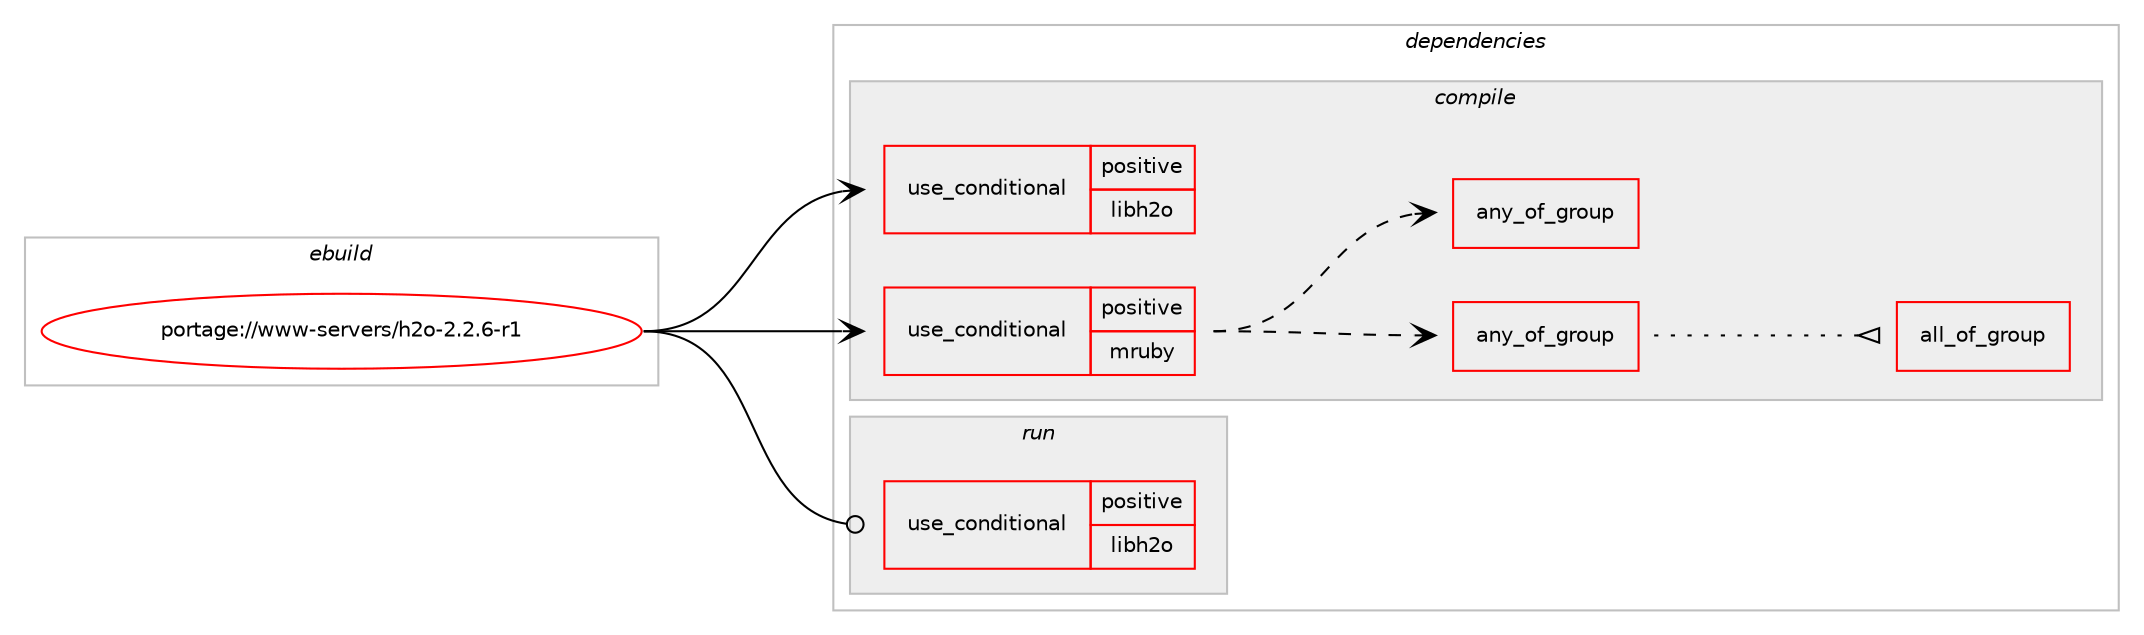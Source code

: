 digraph prolog {

# *************
# Graph options
# *************

newrank=true;
concentrate=true;
compound=true;
graph [rankdir=LR,fontname=Helvetica,fontsize=10,ranksep=1.5];#, ranksep=2.5, nodesep=0.2];
edge  [arrowhead=vee];
node  [fontname=Helvetica,fontsize=10];

# **********
# The ebuild
# **********

subgraph cluster_leftcol {
color=gray;
rank=same;
label=<<i>ebuild</i>>;
id [label="portage://www-servers/h2o-2.2.6-r1", color=red, width=4, href="../www-servers/h2o-2.2.6-r1.svg"];
}

# ****************
# The dependencies
# ****************

subgraph cluster_midcol {
color=gray;
label=<<i>dependencies</i>>;
subgraph cluster_compile {
fillcolor="#eeeeee";
style=filled;
label=<<i>compile</i>>;
subgraph cond4184 {
dependency6657 [label=<<TABLE BORDER="0" CELLBORDER="1" CELLSPACING="0" CELLPADDING="4"><TR><TD ROWSPAN="3" CELLPADDING="10">use_conditional</TD></TR><TR><TD>positive</TD></TR><TR><TD>libh2o</TD></TR></TABLE>>, shape=none, color=red];
# *** BEGIN UNKNOWN DEPENDENCY TYPE (TODO) ***
# dependency6657 -> package_dependency(portage://www-servers/h2o-2.2.6-r1,install,no,dev-libs,libuv,none,[,,],[],[])
# *** END UNKNOWN DEPENDENCY TYPE (TODO) ***

}
id:e -> dependency6657:w [weight=20,style="solid",arrowhead="vee"];
subgraph cond4185 {
dependency6658 [label=<<TABLE BORDER="0" CELLBORDER="1" CELLSPACING="0" CELLPADDING="4"><TR><TD ROWSPAN="3" CELLPADDING="10">use_conditional</TD></TR><TR><TD>positive</TD></TR><TR><TD>mruby</TD></TR></TABLE>>, shape=none, color=red];
subgraph any139 {
dependency6659 [label=<<TABLE BORDER="0" CELLBORDER="1" CELLSPACING="0" CELLPADDING="4"><TR><TD CELLPADDING="10">any_of_group</TD></TR></TABLE>>, shape=none, color=red];subgraph all8 {
dependency6660 [label=<<TABLE BORDER="0" CELLBORDER="1" CELLSPACING="0" CELLPADDING="4"><TR><TD CELLPADDING="10">all_of_group</TD></TR></TABLE>>, shape=none, color=red];# *** BEGIN UNKNOWN DEPENDENCY TYPE (TODO) ***
# dependency6660 -> package_dependency(portage://www-servers/h2o-2.2.6-r1,install,no,dev-lang,ruby,none,[,,],[slot(3.1)],[])
# *** END UNKNOWN DEPENDENCY TYPE (TODO) ***

# *** BEGIN UNKNOWN DEPENDENCY TYPE (TODO) ***
# dependency6660 -> package_dependency(portage://www-servers/h2o-2.2.6-r1,install,no,virtual,rubygems,none,[,,],[],[use(enable(ruby_targets_ruby31),negative)])
# *** END UNKNOWN DEPENDENCY TYPE (TODO) ***

}
dependency6659:e -> dependency6660:w [weight=20,style="dotted",arrowhead="oinv"];
}
dependency6658:e -> dependency6659:w [weight=20,style="dashed",arrowhead="vee"];
subgraph any140 {
dependency6661 [label=<<TABLE BORDER="0" CELLBORDER="1" CELLSPACING="0" CELLPADDING="4"><TR><TD CELLPADDING="10">any_of_group</TD></TR></TABLE>>, shape=none, color=red];# *** BEGIN UNKNOWN DEPENDENCY TYPE (TODO) ***
# dependency6661 -> package_dependency(portage://www-servers/h2o-2.2.6-r1,install,no,dev-libs,onigmo,none,[,,],[],[])
# *** END UNKNOWN DEPENDENCY TYPE (TODO) ***

# *** BEGIN UNKNOWN DEPENDENCY TYPE (TODO) ***
# dependency6661 -> package_dependency(portage://www-servers/h2o-2.2.6-r1,install,no,dev-libs,oniguruma,none,[,,],[],[])
# *** END UNKNOWN DEPENDENCY TYPE (TODO) ***

}
dependency6658:e -> dependency6661:w [weight=20,style="dashed",arrowhead="vee"];
}
id:e -> dependency6658:w [weight=20,style="solid",arrowhead="vee"];
# *** BEGIN UNKNOWN DEPENDENCY TYPE (TODO) ***
# id -> package_dependency(portage://www-servers/h2o-2.2.6-r1,install,no,acct-group,h2o,none,[,,],[],[])
# *** END UNKNOWN DEPENDENCY TYPE (TODO) ***

# *** BEGIN UNKNOWN DEPENDENCY TYPE (TODO) ***
# id -> package_dependency(portage://www-servers/h2o-2.2.6-r1,install,no,acct-user,h2o,none,[,,],[],[])
# *** END UNKNOWN DEPENDENCY TYPE (TODO) ***

# *** BEGIN UNKNOWN DEPENDENCY TYPE (TODO) ***
# id -> package_dependency(portage://www-servers/h2o-2.2.6-r1,install,no,dev-lang,perl,none,[,,],[],[])
# *** END UNKNOWN DEPENDENCY TYPE (TODO) ***

# *** BEGIN UNKNOWN DEPENDENCY TYPE (TODO) ***
# id -> package_dependency(portage://www-servers/h2o-2.2.6-r1,install,no,dev-libs,openssl,none,[,,],[slot(0),equal],[])
# *** END UNKNOWN DEPENDENCY TYPE (TODO) ***

# *** BEGIN UNKNOWN DEPENDENCY TYPE (TODO) ***
# id -> package_dependency(portage://www-servers/h2o-2.2.6-r1,install,no,sys-libs,zlib,none,[,,],[],[])
# *** END UNKNOWN DEPENDENCY TYPE (TODO) ***

# *** BEGIN UNKNOWN DEPENDENCY TYPE (TODO) ***
# id -> package_dependency(portage://www-servers/h2o-2.2.6-r1,install,weak,sci-libs,libh2o,none,[,,],[],[])
# *** END UNKNOWN DEPENDENCY TYPE (TODO) ***

}
subgraph cluster_compileandrun {
fillcolor="#eeeeee";
style=filled;
label=<<i>compile and run</i>>;
}
subgraph cluster_run {
fillcolor="#eeeeee";
style=filled;
label=<<i>run</i>>;
subgraph cond4186 {
dependency6662 [label=<<TABLE BORDER="0" CELLBORDER="1" CELLSPACING="0" CELLPADDING="4"><TR><TD ROWSPAN="3" CELLPADDING="10">use_conditional</TD></TR><TR><TD>positive</TD></TR><TR><TD>libh2o</TD></TR></TABLE>>, shape=none, color=red];
# *** BEGIN UNKNOWN DEPENDENCY TYPE (TODO) ***
# dependency6662 -> package_dependency(portage://www-servers/h2o-2.2.6-r1,run,no,dev-libs,libuv,none,[,,],[],[])
# *** END UNKNOWN DEPENDENCY TYPE (TODO) ***

}
id:e -> dependency6662:w [weight=20,style="solid",arrowhead="odot"];
# *** BEGIN UNKNOWN DEPENDENCY TYPE (TODO) ***
# id -> package_dependency(portage://www-servers/h2o-2.2.6-r1,run,no,acct-group,h2o,none,[,,],[],[])
# *** END UNKNOWN DEPENDENCY TYPE (TODO) ***

# *** BEGIN UNKNOWN DEPENDENCY TYPE (TODO) ***
# id -> package_dependency(portage://www-servers/h2o-2.2.6-r1,run,no,acct-user,h2o,none,[,,],[],[])
# *** END UNKNOWN DEPENDENCY TYPE (TODO) ***

# *** BEGIN UNKNOWN DEPENDENCY TYPE (TODO) ***
# id -> package_dependency(portage://www-servers/h2o-2.2.6-r1,run,no,dev-lang,perl,none,[,,],[],[])
# *** END UNKNOWN DEPENDENCY TYPE (TODO) ***

# *** BEGIN UNKNOWN DEPENDENCY TYPE (TODO) ***
# id -> package_dependency(portage://www-servers/h2o-2.2.6-r1,run,no,dev-libs,openssl,none,[,,],[slot(0),equal],[])
# *** END UNKNOWN DEPENDENCY TYPE (TODO) ***

# *** BEGIN UNKNOWN DEPENDENCY TYPE (TODO) ***
# id -> package_dependency(portage://www-servers/h2o-2.2.6-r1,run,no,sys-libs,zlib,none,[,,],[],[])
# *** END UNKNOWN DEPENDENCY TYPE (TODO) ***

# *** BEGIN UNKNOWN DEPENDENCY TYPE (TODO) ***
# id -> package_dependency(portage://www-servers/h2o-2.2.6-r1,run,weak,sci-libs,libh2o,none,[,,],[],[])
# *** END UNKNOWN DEPENDENCY TYPE (TODO) ***

}
}

# **************
# The candidates
# **************

subgraph cluster_choices {
rank=same;
color=gray;
label=<<i>candidates</i>>;

}

}
